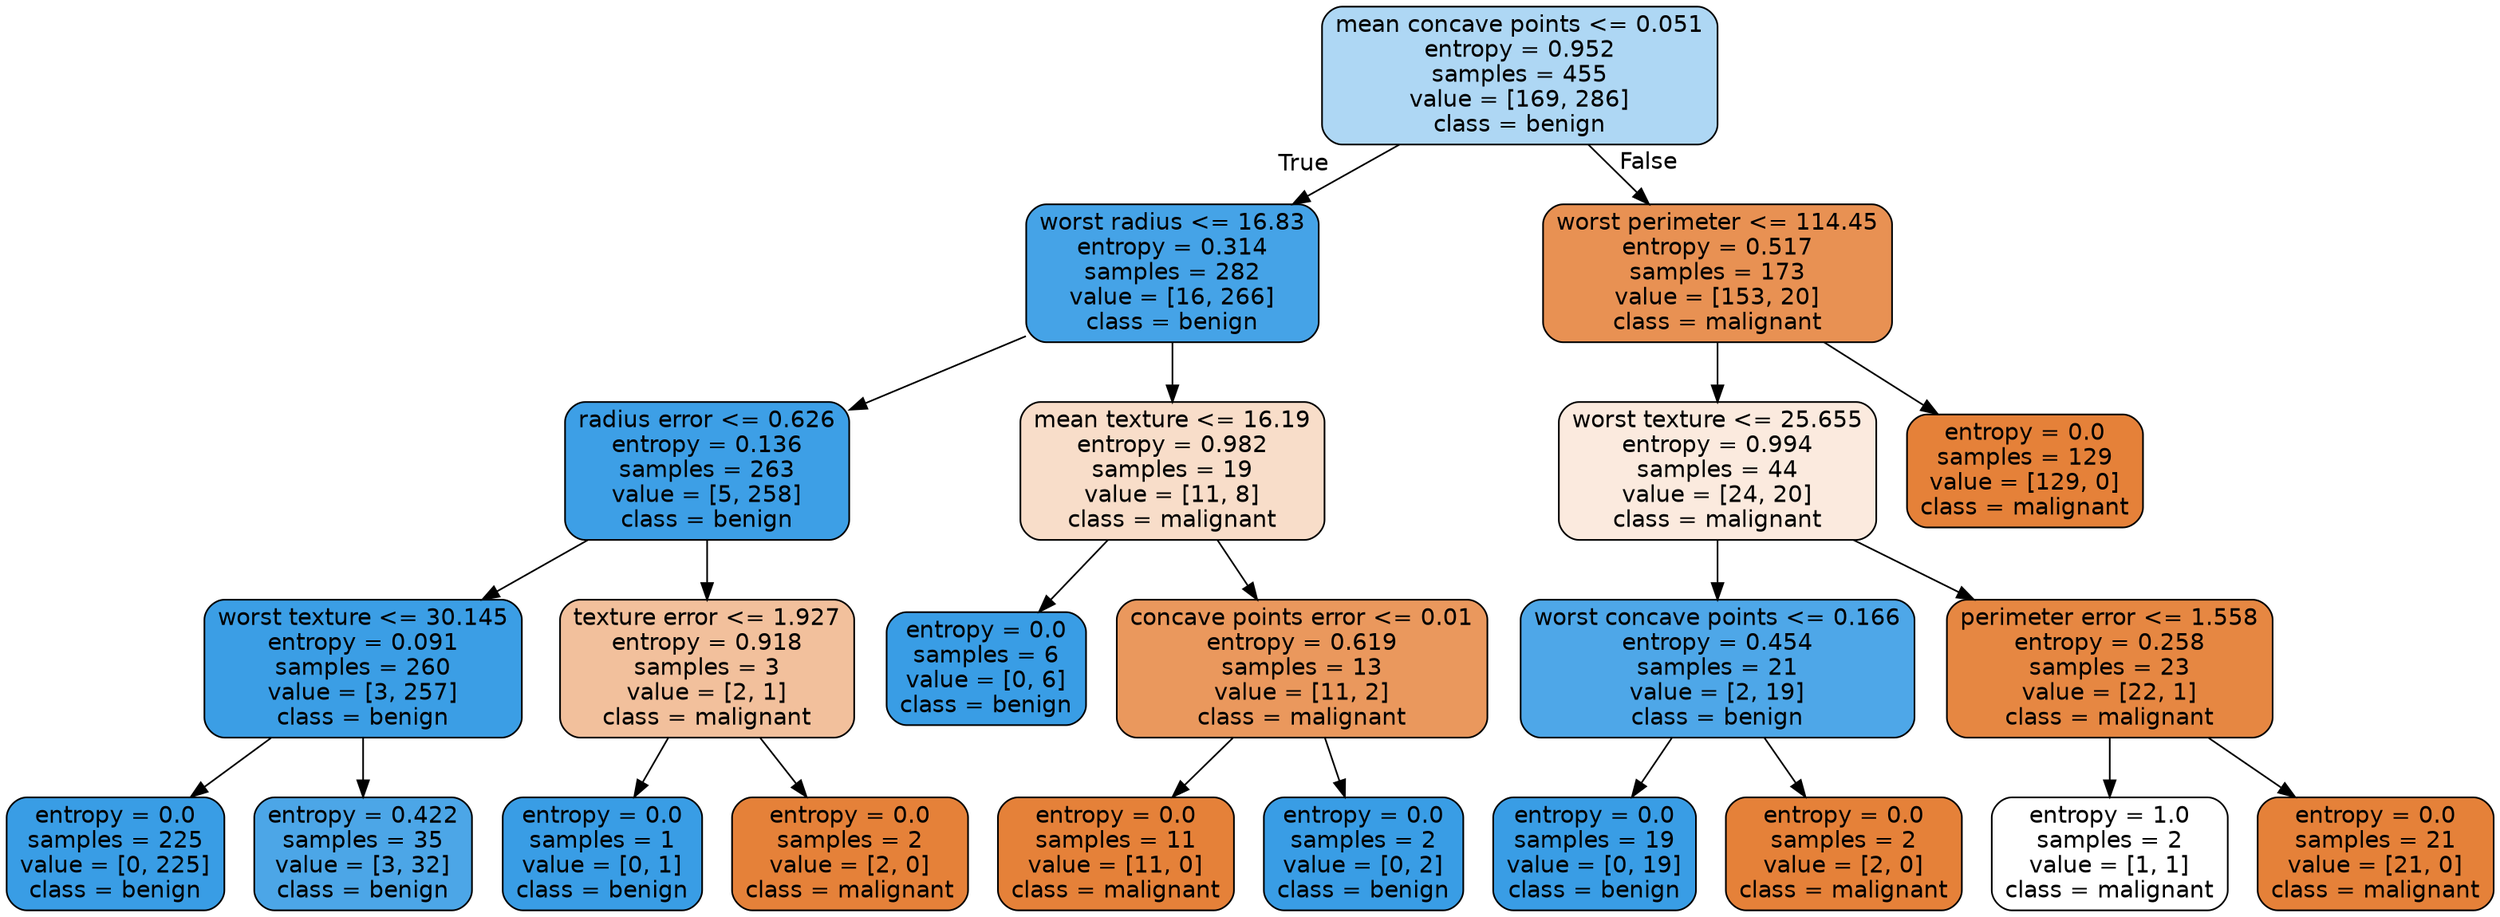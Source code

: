 digraph Tree {
node [shape=box, style="filled, rounded", color="black", fontname=helvetica] ;
edge [fontname=helvetica] ;
0 [label="mean concave points <= 0.051\nentropy = 0.952\nsamples = 455\nvalue = [169, 286]\nclass = benign", fillcolor="#aed7f4"] ;
1 [label="worst radius <= 16.83\nentropy = 0.314\nsamples = 282\nvalue = [16, 266]\nclass = benign", fillcolor="#45a3e7"] ;
0 -> 1 [labeldistance=2.5, labelangle=45, headlabel="True"] ;
2 [label="radius error <= 0.626\nentropy = 0.136\nsamples = 263\nvalue = [5, 258]\nclass = benign", fillcolor="#3d9fe6"] ;
1 -> 2 ;
3 [label="worst texture <= 30.145\nentropy = 0.091\nsamples = 260\nvalue = [3, 257]\nclass = benign", fillcolor="#3b9ee5"] ;
2 -> 3 ;
4 [label="entropy = 0.0\nsamples = 225\nvalue = [0, 225]\nclass = benign", fillcolor="#399de5"] ;
3 -> 4 ;
5 [label="entropy = 0.422\nsamples = 35\nvalue = [3, 32]\nclass = benign", fillcolor="#4ca6e7"] ;
3 -> 5 ;
6 [label="texture error <= 1.927\nentropy = 0.918\nsamples = 3\nvalue = [2, 1]\nclass = malignant", fillcolor="#f2c09c"] ;
2 -> 6 ;
7 [label="entropy = 0.0\nsamples = 1\nvalue = [0, 1]\nclass = benign", fillcolor="#399de5"] ;
6 -> 7 ;
8 [label="entropy = 0.0\nsamples = 2\nvalue = [2, 0]\nclass = malignant", fillcolor="#e58139"] ;
6 -> 8 ;
9 [label="mean texture <= 16.19\nentropy = 0.982\nsamples = 19\nvalue = [11, 8]\nclass = malignant", fillcolor="#f8ddc9"] ;
1 -> 9 ;
10 [label="entropy = 0.0\nsamples = 6\nvalue = [0, 6]\nclass = benign", fillcolor="#399de5"] ;
9 -> 10 ;
11 [label="concave points error <= 0.01\nentropy = 0.619\nsamples = 13\nvalue = [11, 2]\nclass = malignant", fillcolor="#ea985d"] ;
9 -> 11 ;
12 [label="entropy = 0.0\nsamples = 11\nvalue = [11, 0]\nclass = malignant", fillcolor="#e58139"] ;
11 -> 12 ;
13 [label="entropy = 0.0\nsamples = 2\nvalue = [0, 2]\nclass = benign", fillcolor="#399de5"] ;
11 -> 13 ;
14 [label="worst perimeter <= 114.45\nentropy = 0.517\nsamples = 173\nvalue = [153, 20]\nclass = malignant", fillcolor="#e89153"] ;
0 -> 14 [labeldistance=2.5, labelangle=-45, headlabel="False"] ;
15 [label="worst texture <= 25.655\nentropy = 0.994\nsamples = 44\nvalue = [24, 20]\nclass = malignant", fillcolor="#fbeade"] ;
14 -> 15 ;
16 [label="worst concave points <= 0.166\nentropy = 0.454\nsamples = 21\nvalue = [2, 19]\nclass = benign", fillcolor="#4ea7e8"] ;
15 -> 16 ;
17 [label="entropy = 0.0\nsamples = 19\nvalue = [0, 19]\nclass = benign", fillcolor="#399de5"] ;
16 -> 17 ;
18 [label="entropy = 0.0\nsamples = 2\nvalue = [2, 0]\nclass = malignant", fillcolor="#e58139"] ;
16 -> 18 ;
19 [label="perimeter error <= 1.558\nentropy = 0.258\nsamples = 23\nvalue = [22, 1]\nclass = malignant", fillcolor="#e68742"] ;
15 -> 19 ;
20 [label="entropy = 1.0\nsamples = 2\nvalue = [1, 1]\nclass = malignant", fillcolor="#ffffff"] ;
19 -> 20 ;
21 [label="entropy = 0.0\nsamples = 21\nvalue = [21, 0]\nclass = malignant", fillcolor="#e58139"] ;
19 -> 21 ;
22 [label="entropy = 0.0\nsamples = 129\nvalue = [129, 0]\nclass = malignant", fillcolor="#e58139"] ;
14 -> 22 ;
}